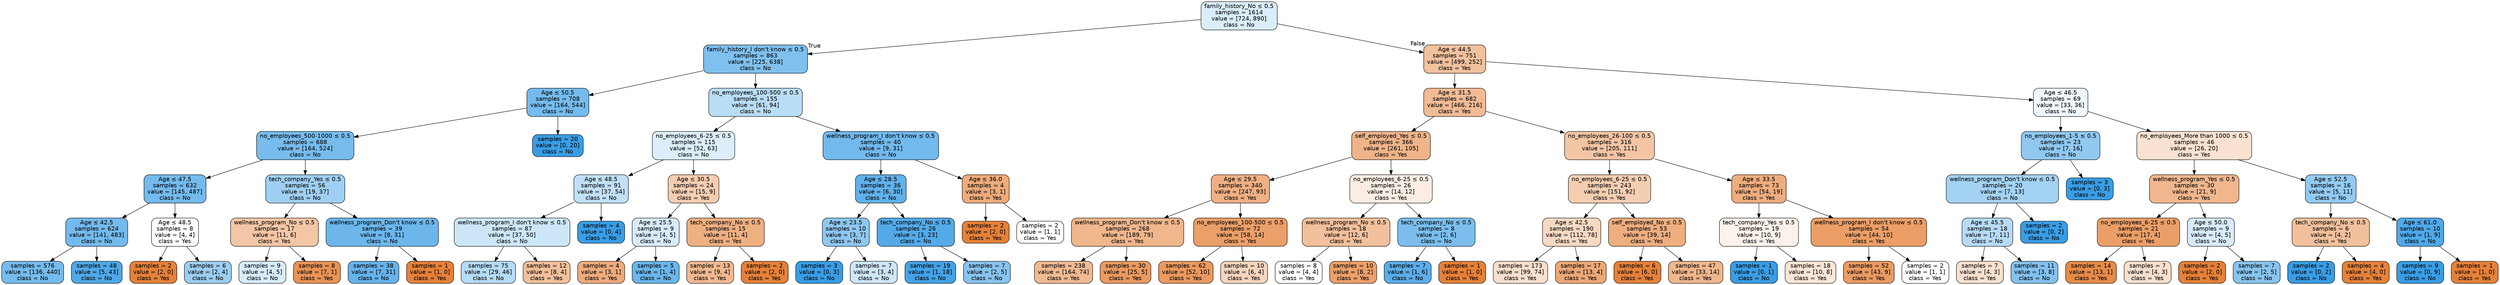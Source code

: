 digraph Tree {
node [shape=box, style="filled, rounded", color="black", fontname="helvetica"] ;
edge [fontname="helvetica"] ;
0 [label=<family_history_No &le; 0.5<br/>samples = 1614<br/>value = [724, 890]<br/>class = No>, fillcolor="#daedfa"] ;
1 [label=<family_history_I don't know &le; 0.5<br/>samples = 863<br/>value = [225, 638]<br/>class = No>, fillcolor="#7fc0ee"] ;
0 -> 1 [labeldistance=2.5, labelangle=45, headlabel="True"] ;
2 [label=<Age &le; 50.5<br/>samples = 708<br/>value = [164, 544]<br/>class = No>, fillcolor="#75bbed"] ;
1 -> 2 ;
3 [label=<no_employees_500-1000 &le; 0.5<br/>samples = 688<br/>value = [164, 524]<br/>class = No>, fillcolor="#77bced"] ;
2 -> 3 ;
4 [label=<Age &le; 47.5<br/>samples = 632<br/>value = [145, 487]<br/>class = No>, fillcolor="#74baed"] ;
3 -> 4 ;
5 [label=<Age &le; 42.5<br/>samples = 624<br/>value = [141, 483]<br/>class = No>, fillcolor="#73baed"] ;
4 -> 5 ;
6 [label=<samples = 576<br/>value = [136, 440]<br/>class = No>, fillcolor="#76bbed"] ;
5 -> 6 ;
7 [label=<samples = 48<br/>value = [5, 43]<br/>class = No>, fillcolor="#50a8e8"] ;
5 -> 7 ;
8 [label=<Age &le; 48.5<br/>samples = 8<br/>value = [4, 4]<br/>class = Yes>, fillcolor="#ffffff"] ;
4 -> 8 ;
9 [label=<samples = 2<br/>value = [2, 0]<br/>class = Yes>, fillcolor="#e58139"] ;
8 -> 9 ;
10 [label=<samples = 6<br/>value = [2, 4]<br/>class = No>, fillcolor="#9ccef2"] ;
8 -> 10 ;
11 [label=<tech_company_Yes &le; 0.5<br/>samples = 56<br/>value = [19, 37]<br/>class = No>, fillcolor="#9fcff2"] ;
3 -> 11 ;
12 [label=<wellness_program_No &le; 0.5<br/>samples = 17<br/>value = [11, 6]<br/>class = Yes>, fillcolor="#f3c6a5"] ;
11 -> 12 ;
13 [label=<samples = 9<br/>value = [4, 5]<br/>class = No>, fillcolor="#d7ebfa"] ;
12 -> 13 ;
14 [label=<samples = 8<br/>value = [7, 1]<br/>class = Yes>, fillcolor="#e99355"] ;
12 -> 14 ;
15 [label=<wellness_program_Don't know &le; 0.5<br/>samples = 39<br/>value = [8, 31]<br/>class = No>, fillcolor="#6cb6ec"] ;
11 -> 15 ;
16 [label=<samples = 38<br/>value = [7, 31]<br/>class = No>, fillcolor="#66b3eb"] ;
15 -> 16 ;
17 [label=<samples = 1<br/>value = [1, 0]<br/>class = Yes>, fillcolor="#e58139"] ;
15 -> 17 ;
18 [label=<samples = 20<br/>value = [0, 20]<br/>class = No>, fillcolor="#399de5"] ;
2 -> 18 ;
19 [label=<no_employees_100-500 &le; 0.5<br/>samples = 155<br/>value = [61, 94]<br/>class = No>, fillcolor="#b9ddf6"] ;
1 -> 19 ;
20 [label=<no_employees_6-25 &le; 0.5<br/>samples = 115<br/>value = [52, 63]<br/>class = No>, fillcolor="#dceefa"] ;
19 -> 20 ;
21 [label=<Age &le; 48.5<br/>samples = 91<br/>value = [37, 54]<br/>class = No>, fillcolor="#c1e0f7"] ;
20 -> 21 ;
22 [label=<wellness_program_I don't know &le; 0.5<br/>samples = 87<br/>value = [37, 50]<br/>class = No>, fillcolor="#cce6f8"] ;
21 -> 22 ;
23 [label=<samples = 75<br/>value = [29, 46]<br/>class = No>, fillcolor="#b6dbf5"] ;
22 -> 23 ;
24 [label=<samples = 12<br/>value = [8, 4]<br/>class = Yes>, fillcolor="#f2c09c"] ;
22 -> 24 ;
25 [label=<samples = 4<br/>value = [0, 4]<br/>class = No>, fillcolor="#399de5"] ;
21 -> 25 ;
26 [label=<Age &le; 30.5<br/>samples = 24<br/>value = [15, 9]<br/>class = Yes>, fillcolor="#f5cdb0"] ;
20 -> 26 ;
27 [label=<Age &le; 25.5<br/>samples = 9<br/>value = [4, 5]<br/>class = No>, fillcolor="#d7ebfa"] ;
26 -> 27 ;
28 [label=<samples = 4<br/>value = [3, 1]<br/>class = Yes>, fillcolor="#eeab7b"] ;
27 -> 28 ;
29 [label=<samples = 5<br/>value = [1, 4]<br/>class = No>, fillcolor="#6ab6ec"] ;
27 -> 29 ;
30 [label=<tech_company_No &le; 0.5<br/>samples = 15<br/>value = [11, 4]<br/>class = Yes>, fillcolor="#eeaf81"] ;
26 -> 30 ;
31 [label=<samples = 13<br/>value = [9, 4]<br/>class = Yes>, fillcolor="#f1b991"] ;
30 -> 31 ;
32 [label=<samples = 2<br/>value = [2, 0]<br/>class = Yes>, fillcolor="#e58139"] ;
30 -> 32 ;
33 [label=<wellness_program_I don't know &le; 0.5<br/>samples = 40<br/>value = [9, 31]<br/>class = No>, fillcolor="#72b9ed"] ;
19 -> 33 ;
34 [label=<Age &le; 28.5<br/>samples = 36<br/>value = [6, 30]<br/>class = No>, fillcolor="#61b1ea"] ;
33 -> 34 ;
35 [label=<Age &le; 23.5<br/>samples = 10<br/>value = [3, 7]<br/>class = No>, fillcolor="#8ec7f0"] ;
34 -> 35 ;
36 [label=<samples = 3<br/>value = [0, 3]<br/>class = No>, fillcolor="#399de5"] ;
35 -> 36 ;
37 [label=<samples = 7<br/>value = [3, 4]<br/>class = No>, fillcolor="#cee6f8"] ;
35 -> 37 ;
38 [label=<tech_company_No &le; 0.5<br/>samples = 26<br/>value = [3, 23]<br/>class = No>, fillcolor="#53aae8"] ;
34 -> 38 ;
39 [label=<samples = 19<br/>value = [1, 18]<br/>class = No>, fillcolor="#44a2e6"] ;
38 -> 39 ;
40 [label=<samples = 7<br/>value = [2, 5]<br/>class = No>, fillcolor="#88c4ef"] ;
38 -> 40 ;
41 [label=<Age &le; 36.0<br/>samples = 4<br/>value = [3, 1]<br/>class = Yes>, fillcolor="#eeab7b"] ;
33 -> 41 ;
42 [label=<samples = 2<br/>value = [2, 0]<br/>class = Yes>, fillcolor="#e58139"] ;
41 -> 42 ;
43 [label=<samples = 2<br/>value = [1, 1]<br/>class = Yes>, fillcolor="#ffffff"] ;
41 -> 43 ;
44 [label=<Age &le; 44.5<br/>samples = 751<br/>value = [499, 252]<br/>class = Yes>, fillcolor="#f2c19d"] ;
0 -> 44 [labeldistance=2.5, labelangle=-45, headlabel="False"] ;
45 [label=<Age &le; 31.5<br/>samples = 682<br/>value = [466, 216]<br/>class = Yes>, fillcolor="#f1bb95"] ;
44 -> 45 ;
46 [label=<self_employed_Yes &le; 0.5<br/>samples = 366<br/>value = [261, 105]<br/>class = Yes>, fillcolor="#efb489"] ;
45 -> 46 ;
47 [label=<Age &le; 29.5<br/>samples = 340<br/>value = [247, 93]<br/>class = Yes>, fillcolor="#efb084"] ;
46 -> 47 ;
48 [label=<wellness_program_Don't know &le; 0.5<br/>samples = 268<br/>value = [189, 79]<br/>class = Yes>, fillcolor="#f0b68c"] ;
47 -> 48 ;
49 [label=<samples = 238<br/>value = [164, 74]<br/>class = Yes>, fillcolor="#f1ba92"] ;
48 -> 49 ;
50 [label=<samples = 30<br/>value = [25, 5]<br/>class = Yes>, fillcolor="#ea9a61"] ;
48 -> 50 ;
51 [label=<no_employees_100-500 &le; 0.5<br/>samples = 72<br/>value = [58, 14]<br/>class = Yes>, fillcolor="#eb9f69"] ;
47 -> 51 ;
52 [label=<samples = 62<br/>value = [52, 10]<br/>class = Yes>, fillcolor="#ea995f"] ;
51 -> 52 ;
53 [label=<samples = 10<br/>value = [6, 4]<br/>class = Yes>, fillcolor="#f6d5bd"] ;
51 -> 53 ;
54 [label=<no_employees_6-25 &le; 0.5<br/>samples = 26<br/>value = [14, 12]<br/>class = Yes>, fillcolor="#fbede3"] ;
46 -> 54 ;
55 [label=<wellness_program_No &le; 0.5<br/>samples = 18<br/>value = [12, 6]<br/>class = Yes>, fillcolor="#f2c09c"] ;
54 -> 55 ;
56 [label=<samples = 8<br/>value = [4, 4]<br/>class = Yes>, fillcolor="#ffffff"] ;
55 -> 56 ;
57 [label=<samples = 10<br/>value = [8, 2]<br/>class = Yes>, fillcolor="#eca06a"] ;
55 -> 57 ;
58 [label=<tech_company_No &le; 0.5<br/>samples = 8<br/>value = [2, 6]<br/>class = No>, fillcolor="#7bbeee"] ;
54 -> 58 ;
59 [label=<samples = 7<br/>value = [1, 6]<br/>class = No>, fillcolor="#5aade9"] ;
58 -> 59 ;
60 [label=<samples = 1<br/>value = [1, 0]<br/>class = Yes>, fillcolor="#e58139"] ;
58 -> 60 ;
61 [label=<no_employees_26-100 &le; 0.5<br/>samples = 316<br/>value = [205, 111]<br/>class = Yes>, fillcolor="#f3c5a4"] ;
45 -> 61 ;
62 [label=<no_employees_6-25 &le; 0.5<br/>samples = 243<br/>value = [151, 92]<br/>class = Yes>, fillcolor="#f5ceb2"] ;
61 -> 62 ;
63 [label=<Age &le; 42.5<br/>samples = 190<br/>value = [112, 78]<br/>class = Yes>, fillcolor="#f7d9c3"] ;
62 -> 63 ;
64 [label=<samples = 173<br/>value = [99, 74]<br/>class = Yes>, fillcolor="#f8dfcd"] ;
63 -> 64 ;
65 [label=<samples = 17<br/>value = [13, 4]<br/>class = Yes>, fillcolor="#eda876"] ;
63 -> 65 ;
66 [label=<self_employed_No &le; 0.5<br/>samples = 53<br/>value = [39, 14]<br/>class = Yes>, fillcolor="#eeae80"] ;
62 -> 66 ;
67 [label=<samples = 6<br/>value = [6, 0]<br/>class = Yes>, fillcolor="#e58139"] ;
66 -> 67 ;
68 [label=<samples = 47<br/>value = [33, 14]<br/>class = Yes>, fillcolor="#f0b68d"] ;
66 -> 68 ;
69 [label=<Age &le; 33.5<br/>samples = 73<br/>value = [54, 19]<br/>class = Yes>, fillcolor="#eead7f"] ;
61 -> 69 ;
70 [label=<tech_company_Yes &le; 0.5<br/>samples = 19<br/>value = [10, 9]<br/>class = Yes>, fillcolor="#fcf2eb"] ;
69 -> 70 ;
71 [label=<samples = 1<br/>value = [0, 1]<br/>class = No>, fillcolor="#399de5"] ;
70 -> 71 ;
72 [label=<samples = 18<br/>value = [10, 8]<br/>class = Yes>, fillcolor="#fae6d7"] ;
70 -> 72 ;
73 [label=<wellness_program_I don't know &le; 0.5<br/>samples = 54<br/>value = [44, 10]<br/>class = Yes>, fillcolor="#eb9e66"] ;
69 -> 73 ;
74 [label=<samples = 52<br/>value = [43, 9]<br/>class = Yes>, fillcolor="#ea9b62"] ;
73 -> 74 ;
75 [label=<samples = 2<br/>value = [1, 1]<br/>class = Yes>, fillcolor="#ffffff"] ;
73 -> 75 ;
76 [label=<Age &le; 46.5<br/>samples = 69<br/>value = [33, 36]<br/>class = No>, fillcolor="#eff7fd"] ;
44 -> 76 ;
77 [label=<no_employees_1-5 &le; 0.5<br/>samples = 23<br/>value = [7, 16]<br/>class = No>, fillcolor="#90c8f0"] ;
76 -> 77 ;
78 [label=<wellness_program_Don't know &le; 0.5<br/>samples = 20<br/>value = [7, 13]<br/>class = No>, fillcolor="#a4d2f3"] ;
77 -> 78 ;
79 [label=<Age &le; 45.5<br/>samples = 18<br/>value = [7, 11]<br/>class = No>, fillcolor="#b7dbf6"] ;
78 -> 79 ;
80 [label=<samples = 7<br/>value = [4, 3]<br/>class = Yes>, fillcolor="#f8e0ce"] ;
79 -> 80 ;
81 [label=<samples = 11<br/>value = [3, 8]<br/>class = No>, fillcolor="#83c2ef"] ;
79 -> 81 ;
82 [label=<samples = 2<br/>value = [0, 2]<br/>class = No>, fillcolor="#399de5"] ;
78 -> 82 ;
83 [label=<samples = 3<br/>value = [0, 3]<br/>class = No>, fillcolor="#399de5"] ;
77 -> 83 ;
84 [label=<no_employees_More than 1000 &le; 0.5<br/>samples = 46<br/>value = [26, 20]<br/>class = Yes>, fillcolor="#f9e2d1"] ;
76 -> 84 ;
85 [label=<wellness_program_Yes &le; 0.5<br/>samples = 30<br/>value = [21, 9]<br/>class = Yes>, fillcolor="#f0b78e"] ;
84 -> 85 ;
86 [label=<no_employees_6-25 &le; 0.5<br/>samples = 21<br/>value = [17, 4]<br/>class = Yes>, fillcolor="#eb9f68"] ;
85 -> 86 ;
87 [label=<samples = 14<br/>value = [13, 1]<br/>class = Yes>, fillcolor="#e78b48"] ;
86 -> 87 ;
88 [label=<samples = 7<br/>value = [4, 3]<br/>class = Yes>, fillcolor="#f8e0ce"] ;
86 -> 88 ;
89 [label=<Age &le; 50.0<br/>samples = 9<br/>value = [4, 5]<br/>class = No>, fillcolor="#d7ebfa"] ;
85 -> 89 ;
90 [label=<samples = 2<br/>value = [2, 0]<br/>class = Yes>, fillcolor="#e58139"] ;
89 -> 90 ;
91 [label=<samples = 7<br/>value = [2, 5]<br/>class = No>, fillcolor="#88c4ef"] ;
89 -> 91 ;
92 [label=<Age &le; 52.5<br/>samples = 16<br/>value = [5, 11]<br/>class = No>, fillcolor="#93caf1"] ;
84 -> 92 ;
93 [label=<tech_company_No &le; 0.5<br/>samples = 6<br/>value = [4, 2]<br/>class = Yes>, fillcolor="#f2c09c"] ;
92 -> 93 ;
94 [label=<samples = 2<br/>value = [0, 2]<br/>class = No>, fillcolor="#399de5"] ;
93 -> 94 ;
95 [label=<samples = 4<br/>value = [4, 0]<br/>class = Yes>, fillcolor="#e58139"] ;
93 -> 95 ;
96 [label=<Age &le; 61.0<br/>samples = 10<br/>value = [1, 9]<br/>class = No>, fillcolor="#4fa8e8"] ;
92 -> 96 ;
97 [label=<samples = 9<br/>value = [0, 9]<br/>class = No>, fillcolor="#399de5"] ;
96 -> 97 ;
98 [label=<samples = 1<br/>value = [1, 0]<br/>class = Yes>, fillcolor="#e58139"] ;
96 -> 98 ;
}
